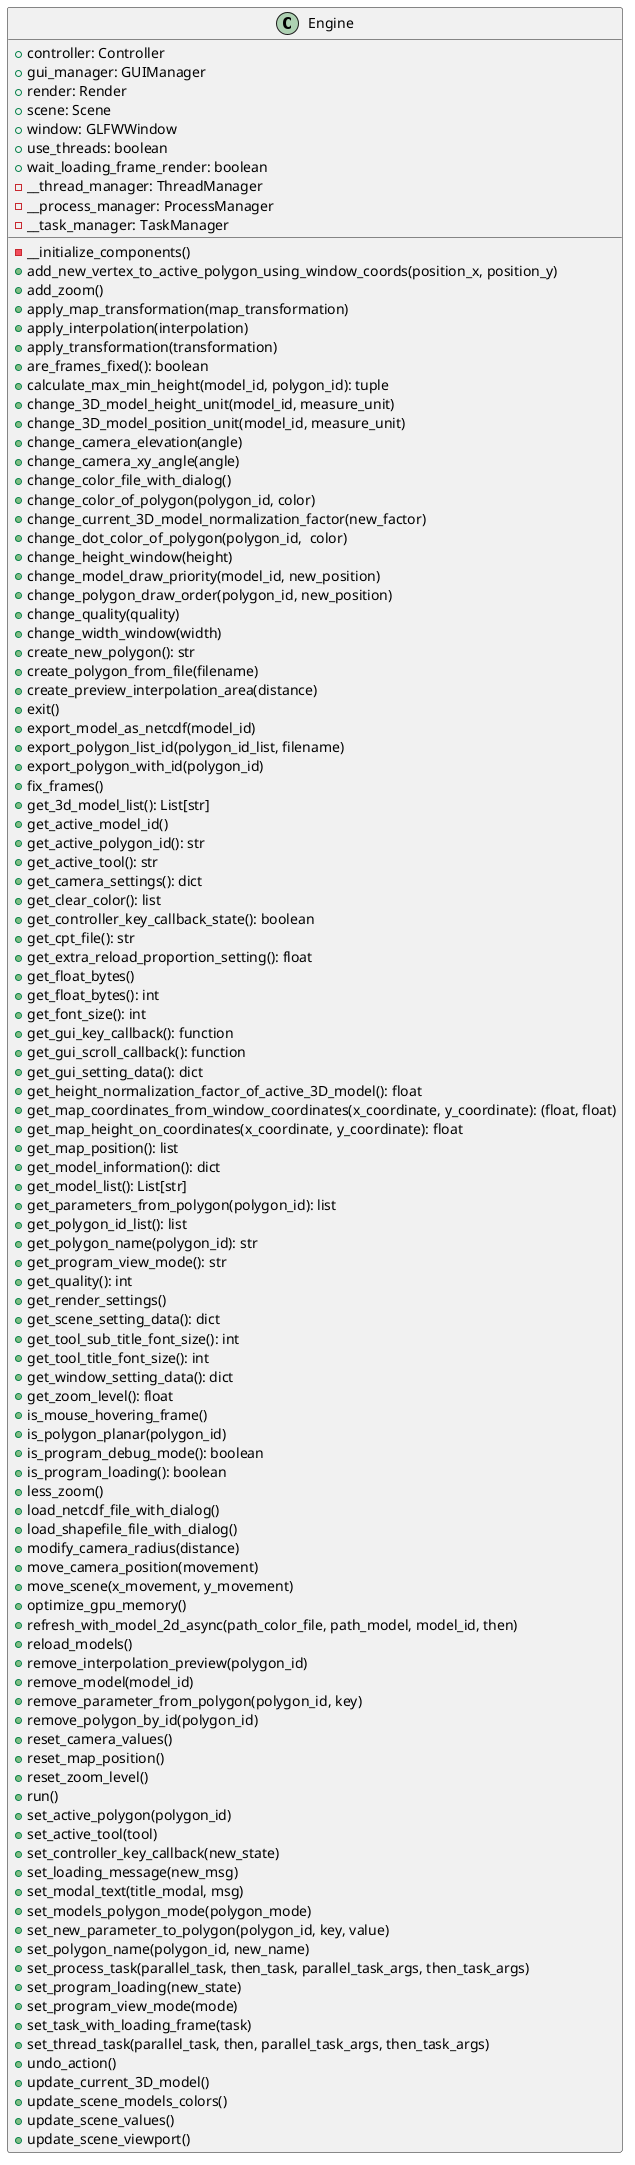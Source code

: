 @startuml
class Engine {
    + controller: Controller
    + gui_manager: GUIManager
    + render: Render
    + scene: Scene
    + window: GLFWWindow
    + use_threads: boolean
    + wait_loading_frame_render: boolean
    - __thread_manager: ThreadManager
    - __process_manager: ProcessManager
    - __task_manager: TaskManager

    - __initialize_components()
    + add_new_vertex_to_active_polygon_using_window_coords(position_x, position_y)
    + add_zoom()
    + apply_map_transformation(map_transformation)
    + apply_interpolation(interpolation)
    + apply_transformation(transformation)
    + are_frames_fixed(): boolean
    + calculate_max_min_height(model_id, polygon_id): tuple
    + change_3D_model_height_unit(model_id, measure_unit)
    + change_3D_model_position_unit(model_id, measure_unit)
    + change_camera_elevation(angle)
    + change_camera_xy_angle(angle)
    + change_color_file_with_dialog()
    + change_color_of_polygon(polygon_id, color)
    + change_current_3D_model_normalization_factor(new_factor)
    + change_dot_color_of_polygon(polygon_id,  color)
    + change_height_window(height)
    + change_model_draw_priority(model_id, new_position)
    + change_polygon_draw_order(polygon_id, new_position)
    + change_quality(quality)
    + change_width_window(width)
    + create_new_polygon(): str
    + create_polygon_from_file(filename)
    + create_preview_interpolation_area(distance)
    + exit()
    + export_model_as_netcdf(model_id)
    + export_polygon_list_id(polygon_id_list, filename)
    + export_polygon_with_id(polygon_id)
    + fix_frames()
    + get_3d_model_list(): List[str]
    + get_active_model_id()
    + get_active_polygon_id(): str
    + get_active_tool(): str
    + get_camera_settings(): dict
    + get_clear_color(): list
    + get_controller_key_callback_state(): boolean
    + get_cpt_file(): str
    + get_extra_reload_proportion_setting(): float
    + get_float_bytes()
    + get_float_bytes(): int
    + get_font_size(): int
    + get_gui_key_callback(): function
    + get_gui_scroll_callback(): function
    + get_gui_setting_data(): dict
    + get_height_normalization_factor_of_active_3D_model(): float
    + get_map_coordinates_from_window_coordinates(x_coordinate, y_coordinate): (float, float)
    + get_map_height_on_coordinates(x_coordinate, y_coordinate): float
    + get_map_position(): list
    + get_model_information(): dict
    + get_model_list(): List[str]
    + get_parameters_from_polygon(polygon_id): list
    + get_polygon_id_list(): list
    + get_polygon_name(polygon_id): str
    + get_program_view_mode(): str
    + get_quality(): int
    + get_render_settings()
    + get_scene_setting_data(): dict
    + get_tool_sub_title_font_size(): int
    + get_tool_title_font_size(): int
    + get_window_setting_data(): dict
    + get_zoom_level(): float
    + is_mouse_hovering_frame()
    + is_polygon_planar(polygon_id)
    + is_program_debug_mode(): boolean
    + is_program_loading(): boolean
    + less_zoom()
    + load_netcdf_file_with_dialog()
    + load_shapefile_file_with_dialog()
    + modify_camera_radius(distance)
    + move_camera_position(movement)
    + move_scene(x_movement, y_movement)
    + optimize_gpu_memory()
    + refresh_with_model_2d_async(path_color_file, path_model, model_id, then)
    + reload_models()
    + remove_interpolation_preview(polygon_id)
    + remove_model(model_id)
    + remove_parameter_from_polygon(polygon_id, key)
    + remove_polygon_by_id(polygon_id)
    + reset_camera_values()
    + reset_map_position()
    + reset_zoom_level()
    + run()
    + set_active_polygon(polygon_id)
    + set_active_tool(tool)
    + set_controller_key_callback(new_state)
    + set_loading_message(new_msg)
    + set_modal_text(title_modal, msg)
    + set_models_polygon_mode(polygon_mode)
    + set_new_parameter_to_polygon(polygon_id, key, value)
    + set_polygon_name(polygon_id, new_name)
    + set_process_task(parallel_task, then_task, parallel_task_args, then_task_args)
    + set_program_loading(new_state)
    + set_program_view_mode(mode)
    + set_task_with_loading_frame(task)
    + set_thread_task(parallel_task, then, parallel_task_args, then_task_args)
    + undo_action()
    + update_current_3D_model()
    + update_scene_models_colors()
    + update_scene_values()
    + update_scene_viewport()
}

@enduml